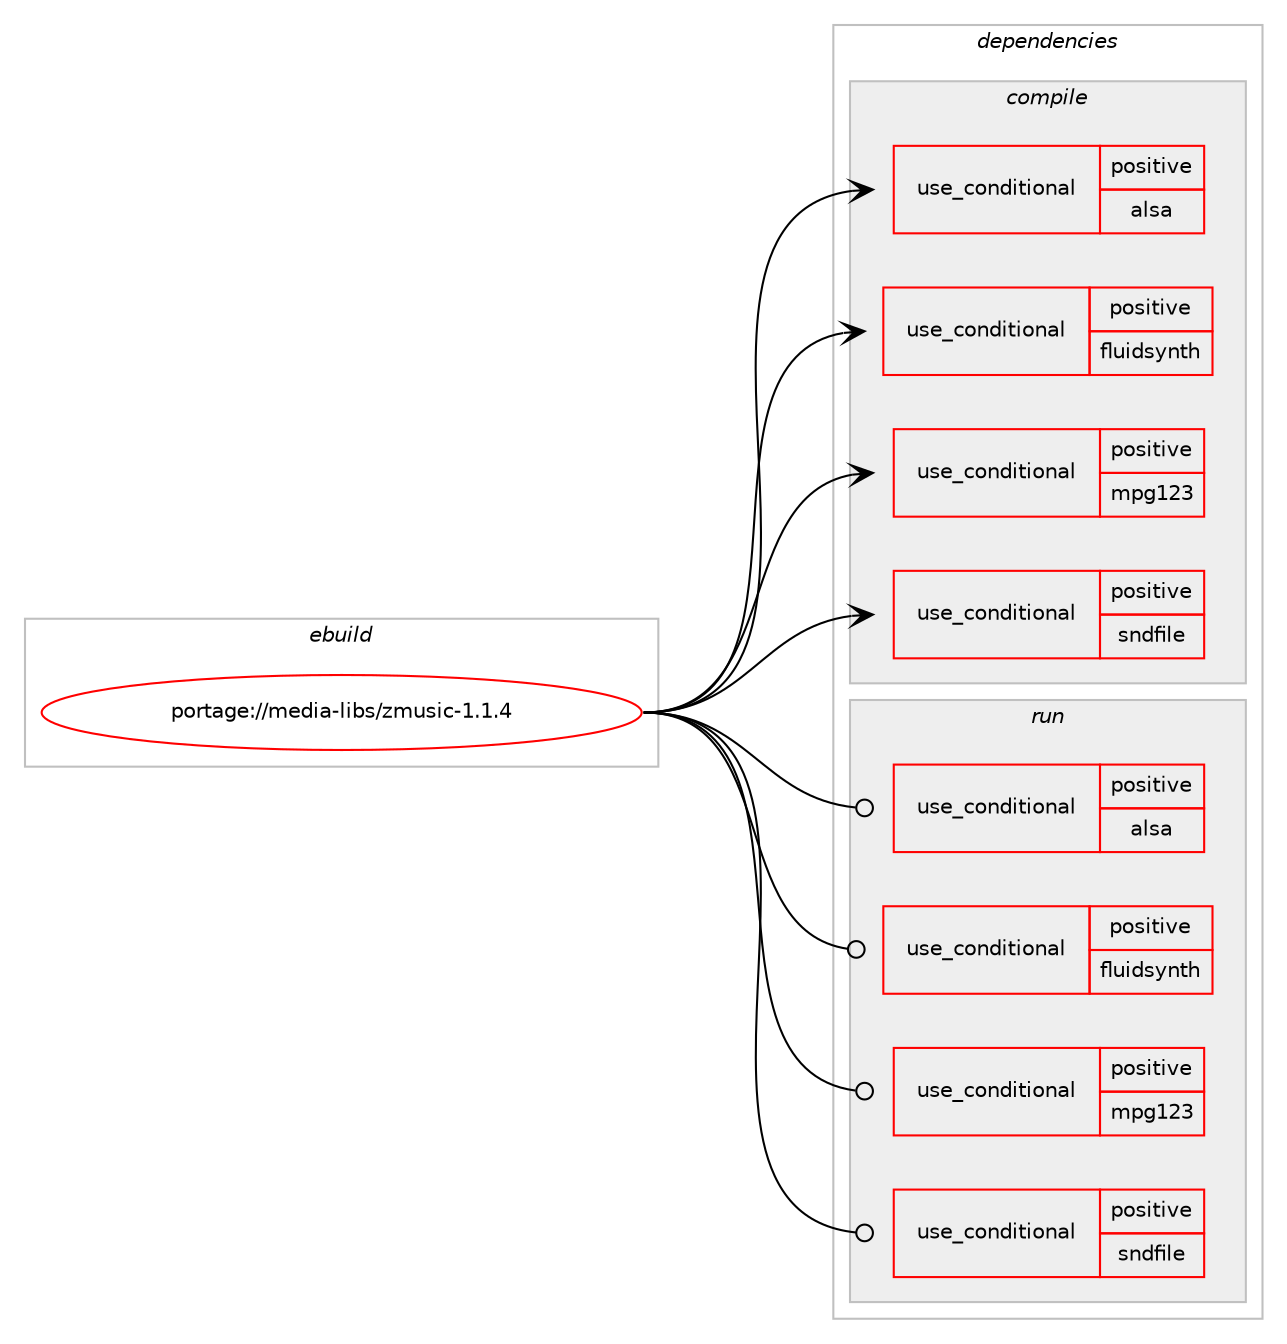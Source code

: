 digraph prolog {

# *************
# Graph options
# *************

newrank=true;
concentrate=true;
compound=true;
graph [rankdir=LR,fontname=Helvetica,fontsize=10,ranksep=1.5];#, ranksep=2.5, nodesep=0.2];
edge  [arrowhead=vee];
node  [fontname=Helvetica,fontsize=10];

# **********
# The ebuild
# **********

subgraph cluster_leftcol {
color=gray;
rank=same;
label=<<i>ebuild</i>>;
id [label="portage://media-libs/zmusic-1.1.4", color=red, width=4, href="../media-libs/zmusic-1.1.4.svg"];
}

# ****************
# The dependencies
# ****************

subgraph cluster_midcol {
color=gray;
label=<<i>dependencies</i>>;
subgraph cluster_compile {
fillcolor="#eeeeee";
style=filled;
label=<<i>compile</i>>;
subgraph cond76418 {
dependency159628 [label=<<TABLE BORDER="0" CELLBORDER="1" CELLSPACING="0" CELLPADDING="4"><TR><TD ROWSPAN="3" CELLPADDING="10">use_conditional</TD></TR><TR><TD>positive</TD></TR><TR><TD>alsa</TD></TR></TABLE>>, shape=none, color=red];
# *** BEGIN UNKNOWN DEPENDENCY TYPE (TODO) ***
# dependency159628 -> package_dependency(portage://media-libs/zmusic-1.1.4,install,no,media-libs,alsa-lib,none,[,,],[],[])
# *** END UNKNOWN DEPENDENCY TYPE (TODO) ***

}
id:e -> dependency159628:w [weight=20,style="solid",arrowhead="vee"];
subgraph cond76419 {
dependency159629 [label=<<TABLE BORDER="0" CELLBORDER="1" CELLSPACING="0" CELLPADDING="4"><TR><TD ROWSPAN="3" CELLPADDING="10">use_conditional</TD></TR><TR><TD>positive</TD></TR><TR><TD>fluidsynth</TD></TR></TABLE>>, shape=none, color=red];
# *** BEGIN UNKNOWN DEPENDENCY TYPE (TODO) ***
# dependency159629 -> package_dependency(portage://media-libs/zmusic-1.1.4,install,no,media-sound,fluidsynth,none,[,,],any_same_slot,[])
# *** END UNKNOWN DEPENDENCY TYPE (TODO) ***

}
id:e -> dependency159629:w [weight=20,style="solid",arrowhead="vee"];
subgraph cond76420 {
dependency159630 [label=<<TABLE BORDER="0" CELLBORDER="1" CELLSPACING="0" CELLPADDING="4"><TR><TD ROWSPAN="3" CELLPADDING="10">use_conditional</TD></TR><TR><TD>positive</TD></TR><TR><TD>mpg123</TD></TR></TABLE>>, shape=none, color=red];
# *** BEGIN UNKNOWN DEPENDENCY TYPE (TODO) ***
# dependency159630 -> package_dependency(portage://media-libs/zmusic-1.1.4,install,no,media-sound,mpg123,none,[,,],[],[])
# *** END UNKNOWN DEPENDENCY TYPE (TODO) ***

}
id:e -> dependency159630:w [weight=20,style="solid",arrowhead="vee"];
subgraph cond76421 {
dependency159631 [label=<<TABLE BORDER="0" CELLBORDER="1" CELLSPACING="0" CELLPADDING="4"><TR><TD ROWSPAN="3" CELLPADDING="10">use_conditional</TD></TR><TR><TD>positive</TD></TR><TR><TD>sndfile</TD></TR></TABLE>>, shape=none, color=red];
# *** BEGIN UNKNOWN DEPENDENCY TYPE (TODO) ***
# dependency159631 -> package_dependency(portage://media-libs/zmusic-1.1.4,install,no,media-libs,libsndfile,none,[,,],[],[])
# *** END UNKNOWN DEPENDENCY TYPE (TODO) ***

}
id:e -> dependency159631:w [weight=20,style="solid",arrowhead="vee"];
# *** BEGIN UNKNOWN DEPENDENCY TYPE (TODO) ***
# id -> package_dependency(portage://media-libs/zmusic-1.1.4,install,no,sys-libs,zlib,none,[,,],[],[])
# *** END UNKNOWN DEPENDENCY TYPE (TODO) ***

}
subgraph cluster_compileandrun {
fillcolor="#eeeeee";
style=filled;
label=<<i>compile and run</i>>;
}
subgraph cluster_run {
fillcolor="#eeeeee";
style=filled;
label=<<i>run</i>>;
subgraph cond76422 {
dependency159632 [label=<<TABLE BORDER="0" CELLBORDER="1" CELLSPACING="0" CELLPADDING="4"><TR><TD ROWSPAN="3" CELLPADDING="10">use_conditional</TD></TR><TR><TD>positive</TD></TR><TR><TD>alsa</TD></TR></TABLE>>, shape=none, color=red];
# *** BEGIN UNKNOWN DEPENDENCY TYPE (TODO) ***
# dependency159632 -> package_dependency(portage://media-libs/zmusic-1.1.4,run,no,media-libs,alsa-lib,none,[,,],[],[])
# *** END UNKNOWN DEPENDENCY TYPE (TODO) ***

}
id:e -> dependency159632:w [weight=20,style="solid",arrowhead="odot"];
subgraph cond76423 {
dependency159633 [label=<<TABLE BORDER="0" CELLBORDER="1" CELLSPACING="0" CELLPADDING="4"><TR><TD ROWSPAN="3" CELLPADDING="10">use_conditional</TD></TR><TR><TD>positive</TD></TR><TR><TD>fluidsynth</TD></TR></TABLE>>, shape=none, color=red];
# *** BEGIN UNKNOWN DEPENDENCY TYPE (TODO) ***
# dependency159633 -> package_dependency(portage://media-libs/zmusic-1.1.4,run,no,media-sound,fluidsynth,none,[,,],any_same_slot,[])
# *** END UNKNOWN DEPENDENCY TYPE (TODO) ***

}
id:e -> dependency159633:w [weight=20,style="solid",arrowhead="odot"];
subgraph cond76424 {
dependency159634 [label=<<TABLE BORDER="0" CELLBORDER="1" CELLSPACING="0" CELLPADDING="4"><TR><TD ROWSPAN="3" CELLPADDING="10">use_conditional</TD></TR><TR><TD>positive</TD></TR><TR><TD>mpg123</TD></TR></TABLE>>, shape=none, color=red];
# *** BEGIN UNKNOWN DEPENDENCY TYPE (TODO) ***
# dependency159634 -> package_dependency(portage://media-libs/zmusic-1.1.4,run,no,media-sound,mpg123,none,[,,],[],[])
# *** END UNKNOWN DEPENDENCY TYPE (TODO) ***

}
id:e -> dependency159634:w [weight=20,style="solid",arrowhead="odot"];
subgraph cond76425 {
dependency159635 [label=<<TABLE BORDER="0" CELLBORDER="1" CELLSPACING="0" CELLPADDING="4"><TR><TD ROWSPAN="3" CELLPADDING="10">use_conditional</TD></TR><TR><TD>positive</TD></TR><TR><TD>sndfile</TD></TR></TABLE>>, shape=none, color=red];
# *** BEGIN UNKNOWN DEPENDENCY TYPE (TODO) ***
# dependency159635 -> package_dependency(portage://media-libs/zmusic-1.1.4,run,no,media-libs,libsndfile,none,[,,],[],[])
# *** END UNKNOWN DEPENDENCY TYPE (TODO) ***

}
id:e -> dependency159635:w [weight=20,style="solid",arrowhead="odot"];
# *** BEGIN UNKNOWN DEPENDENCY TYPE (TODO) ***
# id -> package_dependency(portage://media-libs/zmusic-1.1.4,run,no,sys-libs,zlib,none,[,,],[],[])
# *** END UNKNOWN DEPENDENCY TYPE (TODO) ***

}
}

# **************
# The candidates
# **************

subgraph cluster_choices {
rank=same;
color=gray;
label=<<i>candidates</i>>;

}

}
